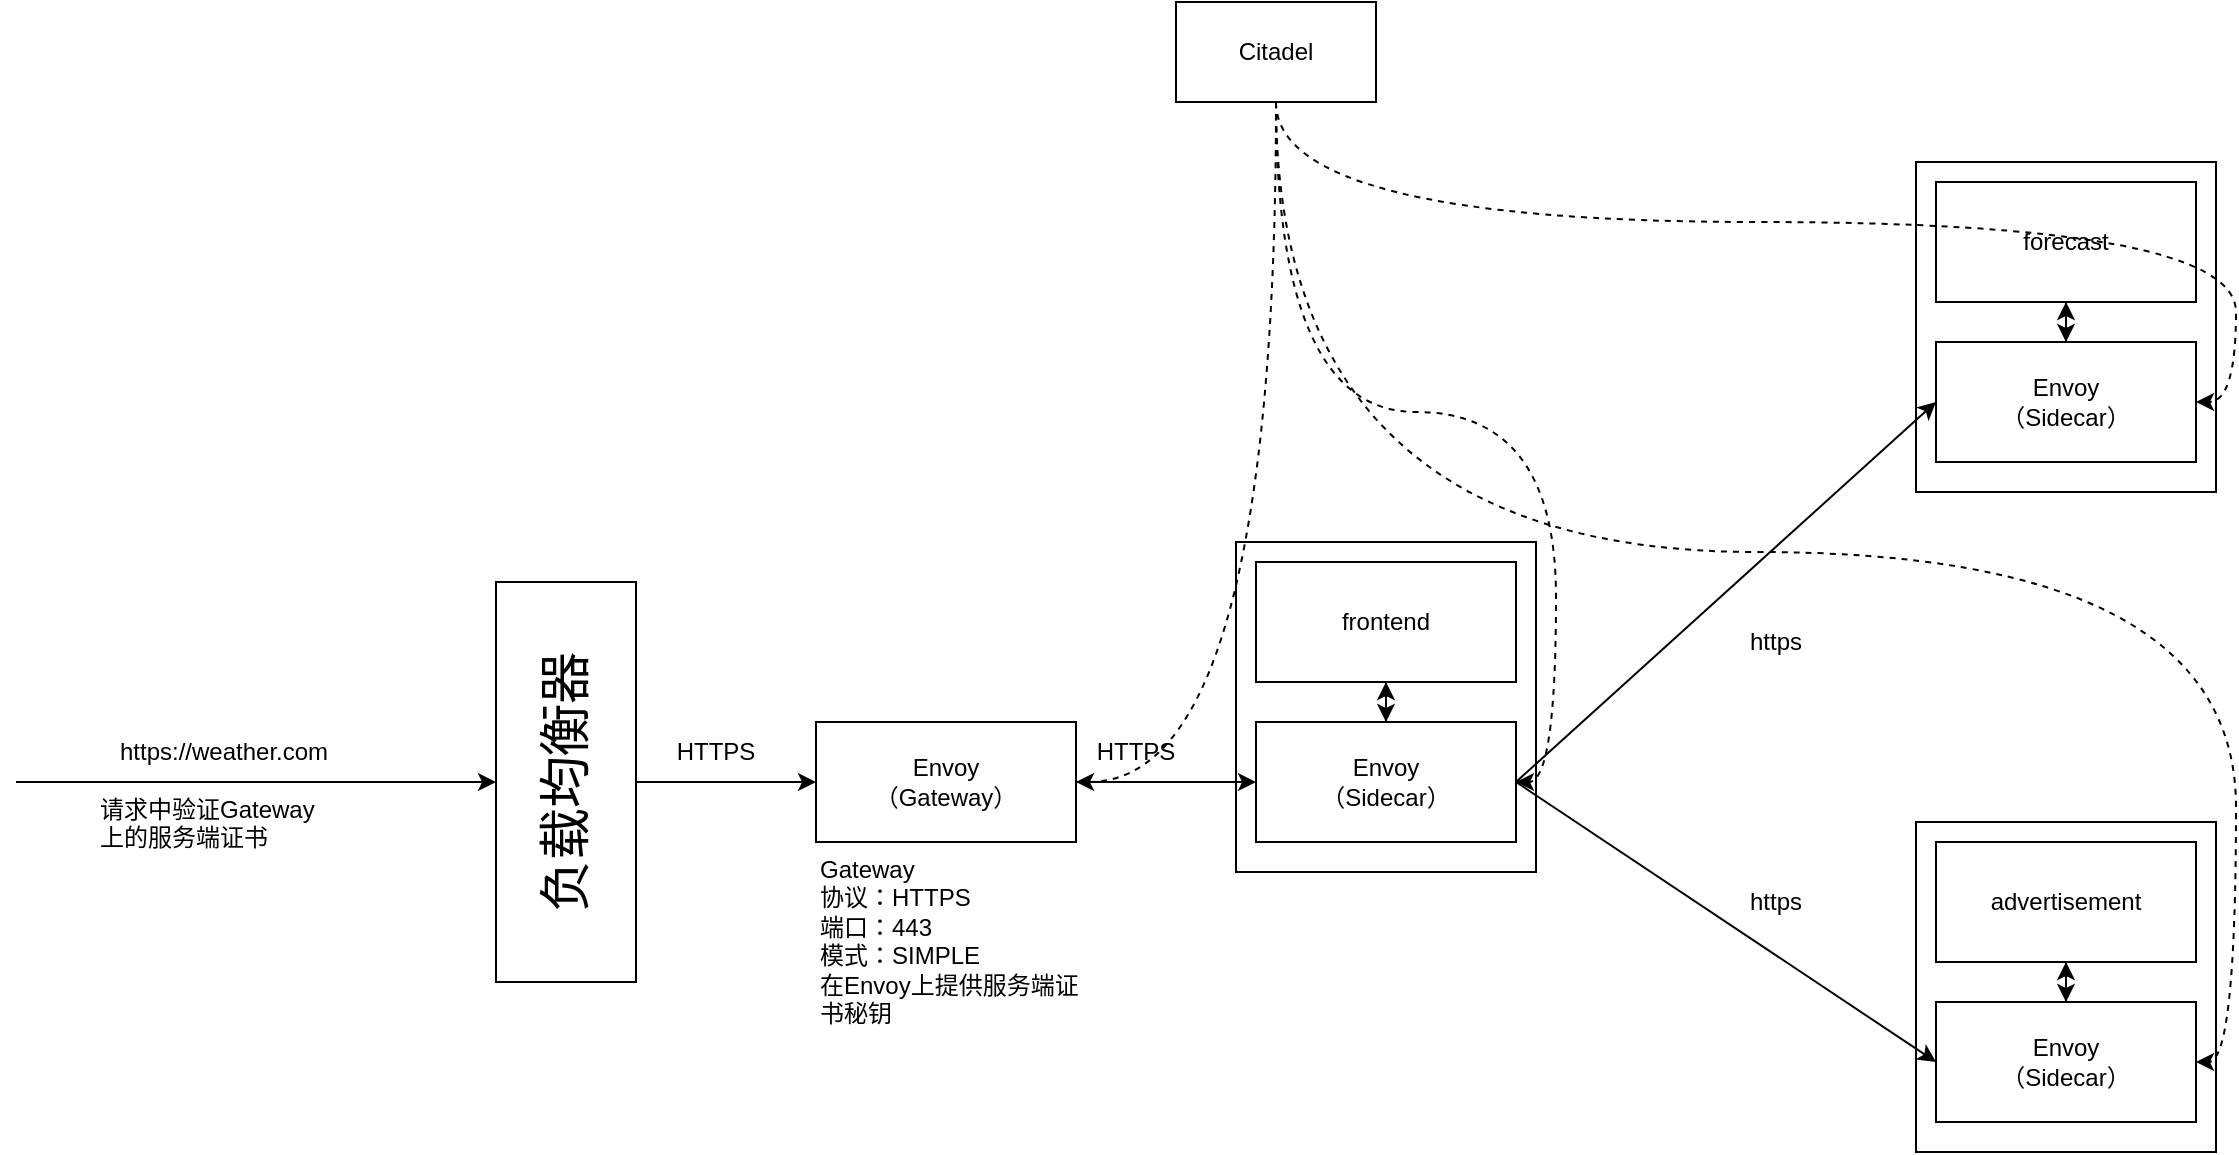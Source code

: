 <mxfile version="12.6.5" type="device"><diagram id="nufeWGokYyjdKicKmiSM" name="Page-1"><mxGraphModel dx="1205" dy="696" grid="1" gridSize="10" guides="1" tooltips="1" connect="1" arrows="1" fold="1" page="1" pageScale="1" pageWidth="2339" pageHeight="3300" math="0" shadow="0"><root><mxCell id="0"/><mxCell id="1" parent="0"/><mxCell id="PfPDH9epOdCypgDGCxOL-14" value="" style="rounded=0;whiteSpace=wrap;html=1;align=left;" vertex="1" parent="1"><mxGeometry x="690" y="290" width="150" height="165" as="geometry"/></mxCell><mxCell id="PfPDH9epOdCypgDGCxOL-1" value="&lt;font style=&quot;font-size: 26px&quot;&gt;负载均衡器&lt;/font&gt;" style="rounded=0;whiteSpace=wrap;html=1;horizontal=0;" vertex="1" parent="1"><mxGeometry x="320" y="310" width="70" height="200" as="geometry"/></mxCell><mxCell id="PfPDH9epOdCypgDGCxOL-2" value="" style="endArrow=classic;html=1;entryX=0;entryY=0.5;entryDx=0;entryDy=0;" edge="1" parent="1" target="PfPDH9epOdCypgDGCxOL-1"><mxGeometry width="50" height="50" relative="1" as="geometry"><mxPoint x="80" y="410" as="sourcePoint"/><mxPoint x="100" y="460" as="targetPoint"/></mxGeometry></mxCell><mxCell id="PfPDH9epOdCypgDGCxOL-3" value="https://weather.com" style="text;html=1;strokeColor=none;fillColor=none;align=left;verticalAlign=middle;whiteSpace=wrap;rounded=0;" vertex="1" parent="1"><mxGeometry x="130" y="380" width="120" height="30" as="geometry"/></mxCell><mxCell id="PfPDH9epOdCypgDGCxOL-4" value="请求中验证Gateway上的服务端证书" style="text;html=1;strokeColor=none;fillColor=none;align=left;verticalAlign=top;whiteSpace=wrap;rounded=0;" vertex="1" parent="1"><mxGeometry x="120" y="410" width="120" height="70" as="geometry"/></mxCell><mxCell id="PfPDH9epOdCypgDGCxOL-5" value="" style="endArrow=classic;html=1;exitX=1;exitY=0.5;exitDx=0;exitDy=0;" edge="1" parent="1" source="PfPDH9epOdCypgDGCxOL-1"><mxGeometry width="50" height="50" relative="1" as="geometry"><mxPoint x="510" y="410" as="sourcePoint"/><mxPoint x="480" y="410" as="targetPoint"/></mxGeometry></mxCell><mxCell id="PfPDH9epOdCypgDGCxOL-6" value="HTTPS" style="text;html=1;strokeColor=none;fillColor=none;align=center;verticalAlign=middle;whiteSpace=wrap;rounded=0;" vertex="1" parent="1"><mxGeometry x="410" y="385" width="40" height="20" as="geometry"/></mxCell><mxCell id="PfPDH9epOdCypgDGCxOL-7" value="Envoy&lt;br&gt;（Gateway）" style="rounded=0;whiteSpace=wrap;html=1;align=center;" vertex="1" parent="1"><mxGeometry x="480" y="380" width="130" height="60" as="geometry"/></mxCell><mxCell id="PfPDH9epOdCypgDGCxOL-8" value="" style="endArrow=classic;html=1;exitX=1;exitY=0.5;exitDx=0;exitDy=0;entryX=0;entryY=0.5;entryDx=0;entryDy=0;" edge="1" parent="1" source="PfPDH9epOdCypgDGCxOL-7" target="PfPDH9epOdCypgDGCxOL-13"><mxGeometry width="50" height="50" relative="1" as="geometry"><mxPoint x="730" y="410" as="sourcePoint"/><mxPoint x="680" y="410" as="targetPoint"/></mxGeometry></mxCell><mxCell id="PfPDH9epOdCypgDGCxOL-9" value="HTTPS" style="text;html=1;strokeColor=none;fillColor=none;align=center;verticalAlign=middle;whiteSpace=wrap;rounded=0;" vertex="1" parent="1"><mxGeometry x="620" y="385" width="40" height="20" as="geometry"/></mxCell><mxCell id="PfPDH9epOdCypgDGCxOL-11" value="Gateway&lt;br&gt;协议：HTTPS&lt;br&gt;端口：443&lt;br&gt;模式：SIMPLE&lt;br&gt;在Envoy上提供服务端证书秘钥" style="text;html=1;strokeColor=none;fillColor=none;align=left;verticalAlign=top;whiteSpace=wrap;rounded=0;" vertex="1" parent="1"><mxGeometry x="480" y="440" width="140" height="100" as="geometry"/></mxCell><mxCell id="PfPDH9epOdCypgDGCxOL-13" value="Envoy&lt;br&gt;（Sidecar）" style="rounded=0;whiteSpace=wrap;html=1;align=center;" vertex="1" parent="1"><mxGeometry x="700" y="380" width="130" height="60" as="geometry"/></mxCell><mxCell id="PfPDH9epOdCypgDGCxOL-16" style="edgeStyle=orthogonalEdgeStyle;rounded=0;orthogonalLoop=1;jettySize=auto;html=1;startArrow=classic;startFill=1;" edge="1" parent="1" source="PfPDH9epOdCypgDGCxOL-15" target="PfPDH9epOdCypgDGCxOL-13"><mxGeometry relative="1" as="geometry"/></mxCell><mxCell id="PfPDH9epOdCypgDGCxOL-15" value="frontend" style="rounded=0;whiteSpace=wrap;html=1;align=center;" vertex="1" parent="1"><mxGeometry x="700" y="300" width="130" height="60" as="geometry"/></mxCell><mxCell id="PfPDH9epOdCypgDGCxOL-19" value="" style="rounded=0;whiteSpace=wrap;html=1;align=left;" vertex="1" parent="1"><mxGeometry x="1030" y="100" width="150" height="165" as="geometry"/></mxCell><mxCell id="PfPDH9epOdCypgDGCxOL-20" value="Envoy&lt;br&gt;（Sidecar）" style="rounded=0;whiteSpace=wrap;html=1;align=center;" vertex="1" parent="1"><mxGeometry x="1040" y="190" width="130" height="60" as="geometry"/></mxCell><mxCell id="PfPDH9epOdCypgDGCxOL-21" style="edgeStyle=orthogonalEdgeStyle;rounded=0;orthogonalLoop=1;jettySize=auto;html=1;startArrow=classic;startFill=1;" edge="1" parent="1" source="PfPDH9epOdCypgDGCxOL-22" target="PfPDH9epOdCypgDGCxOL-20"><mxGeometry relative="1" as="geometry"/></mxCell><mxCell id="PfPDH9epOdCypgDGCxOL-22" value="forecast" style="rounded=0;whiteSpace=wrap;html=1;align=center;" vertex="1" parent="1"><mxGeometry x="1040" y="110" width="130" height="60" as="geometry"/></mxCell><mxCell id="PfPDH9epOdCypgDGCxOL-23" value="" style="rounded=0;whiteSpace=wrap;html=1;align=left;" vertex="1" parent="1"><mxGeometry x="1030" y="430" width="150" height="165" as="geometry"/></mxCell><mxCell id="PfPDH9epOdCypgDGCxOL-24" value="Envoy&lt;br&gt;（Sidecar）" style="rounded=0;whiteSpace=wrap;html=1;align=center;" vertex="1" parent="1"><mxGeometry x="1040" y="520" width="130" height="60" as="geometry"/></mxCell><mxCell id="PfPDH9epOdCypgDGCxOL-25" style="edgeStyle=orthogonalEdgeStyle;rounded=0;orthogonalLoop=1;jettySize=auto;html=1;startArrow=classic;startFill=1;" edge="1" parent="1" source="PfPDH9epOdCypgDGCxOL-26" target="PfPDH9epOdCypgDGCxOL-24"><mxGeometry relative="1" as="geometry"/></mxCell><mxCell id="PfPDH9epOdCypgDGCxOL-26" value="advertisement" style="rounded=0;whiteSpace=wrap;html=1;align=center;" vertex="1" parent="1"><mxGeometry x="1040" y="440" width="130" height="60" as="geometry"/></mxCell><mxCell id="PfPDH9epOdCypgDGCxOL-27" style="edgeStyle=none;rounded=0;orthogonalLoop=1;jettySize=auto;html=1;entryX=0;entryY=0.5;entryDx=0;entryDy=0;startArrow=none;startFill=0;endArrow=classic;endFill=1;exitX=1;exitY=0.5;exitDx=0;exitDy=0;" edge="1" parent="1" source="PfPDH9epOdCypgDGCxOL-13" target="PfPDH9epOdCypgDGCxOL-20"><mxGeometry relative="1" as="geometry"/></mxCell><mxCell id="PfPDH9epOdCypgDGCxOL-28" style="edgeStyle=none;rounded=0;orthogonalLoop=1;jettySize=auto;html=1;entryX=0;entryY=0.5;entryDx=0;entryDy=0;startArrow=none;startFill=0;endArrow=classic;endFill=1;exitX=1;exitY=0.5;exitDx=0;exitDy=0;" edge="1" parent="1" source="PfPDH9epOdCypgDGCxOL-13" target="PfPDH9epOdCypgDGCxOL-24"><mxGeometry relative="1" as="geometry"/></mxCell><mxCell id="PfPDH9epOdCypgDGCxOL-29" value="https" style="text;html=1;strokeColor=none;fillColor=none;align=center;verticalAlign=middle;whiteSpace=wrap;rounded=0;" vertex="1" parent="1"><mxGeometry x="940" y="330" width="40" height="20" as="geometry"/></mxCell><mxCell id="PfPDH9epOdCypgDGCxOL-32" value="https" style="text;html=1;strokeColor=none;fillColor=none;align=center;verticalAlign=middle;whiteSpace=wrap;rounded=0;" vertex="1" parent="1"><mxGeometry x="940" y="460" width="40" height="20" as="geometry"/></mxCell><mxCell id="PfPDH9epOdCypgDGCxOL-34" style="edgeStyle=orthogonalEdgeStyle;orthogonalLoop=1;jettySize=auto;html=1;entryX=1;entryY=0.5;entryDx=0;entryDy=0;startArrow=none;startFill=0;endArrow=classic;endFill=1;curved=1;dashed=1;exitX=0.5;exitY=1;exitDx=0;exitDy=0;" edge="1" parent="1" source="PfPDH9epOdCypgDGCxOL-33" target="PfPDH9epOdCypgDGCxOL-20"><mxGeometry relative="1" as="geometry"/></mxCell><mxCell id="PfPDH9epOdCypgDGCxOL-35" style="edgeStyle=orthogonalEdgeStyle;curved=1;orthogonalLoop=1;jettySize=auto;html=1;entryX=1;entryY=0.5;entryDx=0;entryDy=0;dashed=1;startArrow=none;startFill=0;endArrow=classic;endFill=1;exitX=0.5;exitY=1;exitDx=0;exitDy=0;" edge="1" parent="1" source="PfPDH9epOdCypgDGCxOL-33" target="PfPDH9epOdCypgDGCxOL-24"><mxGeometry relative="1" as="geometry"/></mxCell><mxCell id="PfPDH9epOdCypgDGCxOL-36" style="edgeStyle=orthogonalEdgeStyle;curved=1;orthogonalLoop=1;jettySize=auto;html=1;entryX=1;entryY=0.5;entryDx=0;entryDy=0;dashed=1;startArrow=none;startFill=0;endArrow=classic;endFill=1;" edge="1" parent="1" source="PfPDH9epOdCypgDGCxOL-33" target="PfPDH9epOdCypgDGCxOL-13"><mxGeometry relative="1" as="geometry"/></mxCell><mxCell id="PfPDH9epOdCypgDGCxOL-37" style="edgeStyle=orthogonalEdgeStyle;curved=1;orthogonalLoop=1;jettySize=auto;html=1;entryX=1;entryY=0.5;entryDx=0;entryDy=0;dashed=1;startArrow=none;startFill=0;endArrow=classic;endFill=1;exitX=0.5;exitY=1;exitDx=0;exitDy=0;" edge="1" parent="1" source="PfPDH9epOdCypgDGCxOL-33" target="PfPDH9epOdCypgDGCxOL-7"><mxGeometry relative="1" as="geometry"/></mxCell><mxCell id="PfPDH9epOdCypgDGCxOL-33" value="Citadel" style="rounded=0;whiteSpace=wrap;html=1;align=center;" vertex="1" parent="1"><mxGeometry x="660" y="20" width="100" height="50" as="geometry"/></mxCell></root></mxGraphModel></diagram></mxfile>